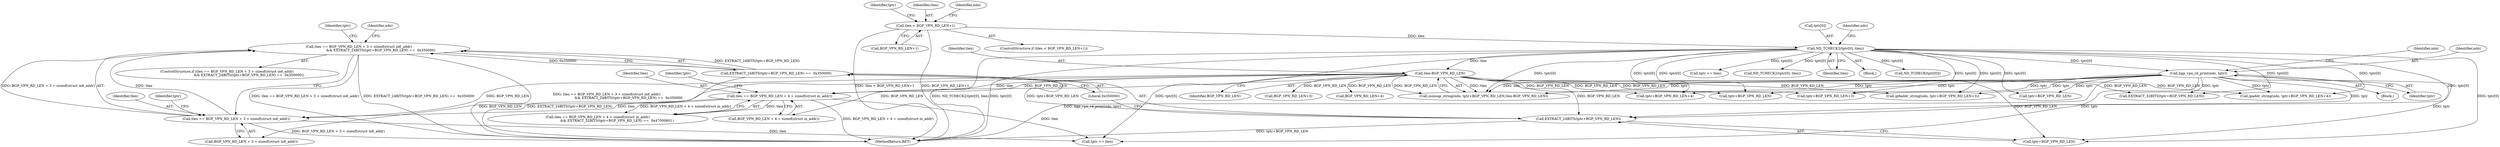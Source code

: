 digraph "0_tcpdump_af2cf04a9394c1a56227c2289ae8da262828294a@API" {
"1001057" [label="(Call,tlen == BGP_VPN_RD_LEN + 3 + sizeof(struct in6_addr)\n                                         && EXTRACT_24BITS(tptr+BGP_VPN_RD_LEN) ==  0x350000)"];
"1001058" [label="(Call,tlen == BGP_VPN_RD_LEN + 3 + sizeof(struct in6_addr))"];
"1001029" [label="(Call,tlen == BGP_VPN_RD_LEN + 4 + sizeof(struct in_addr))"];
"1001024" [label="(Call,tlen-BGP_VPN_RD_LEN)"];
"1001005" [label="(Call,ND_TCHECK2(tptr[0], tlen))"];
"1000990" [label="(Call,tlen < BGP_VPN_RD_LEN+1)"];
"1001066" [label="(Call,EXTRACT_24BITS(tptr+BGP_VPN_RD_LEN) ==  0x350000)"];
"1001067" [label="(Call,EXTRACT_24BITS(tptr+BGP_VPN_RD_LEN))"];
"1001016" [label="(Call,bgp_vpn_rd_print(ndo, tptr))"];
"1001068" [label="(Call,tptr+BGP_VPN_RD_LEN)"];
"1000990" [label="(Call,tlen < BGP_VPN_RD_LEN+1)"];
"1001020" [label="(Identifier,ndo)"];
"1001029" [label="(Call,tlen == BGP_VPN_RD_LEN + 4 + sizeof(struct in_addr))"];
"1001057" [label="(Call,tlen == BGP_VPN_RD_LEN + 3 + sizeof(struct in6_addr)\n                                         && EXTRACT_24BITS(tptr+BGP_VPN_RD_LEN) ==  0x350000)"];
"1001007" [label="(Identifier,tptr)"];
"1001039" [label="(Call,tptr+BGP_VPN_RD_LEN)"];
"1001130" [label="(Call,tptr += tlen)"];
"1001015" [label="(Block,)"];
"1001059" [label="(Identifier,tlen)"];
"1001025" [label="(Identifier,tlen)"];
"1001017" [label="(Identifier,ndo)"];
"1001024" [label="(Call,tlen-BGP_VPN_RD_LEN)"];
"1001085" [label="(Identifier,tptr)"];
"1002950" [label="(MethodReturn,RET)"];
"1001026" [label="(Identifier,BGP_VPN_RD_LEN)"];
"1001056" [label="(ControlStructure,if (tlen == BGP_VPN_RD_LEN + 3 + sizeof(struct in6_addr)\n                                         && EXTRACT_24BITS(tptr+BGP_VPN_RD_LEN) ==  0x350000))"];
"1001019" [label="(Call,isonsap_string(ndo, tptr+BGP_VPN_RD_LEN,tlen-BGP_VPN_RD_LEN))"];
"1001012" [label="(Identifier,ndo)"];
"1001021" [label="(Call,tptr+BGP_VPN_RD_LEN)"];
"1001092" [label="(Call,ND_TCHECK2(tptr[0], tlen))"];
"1001005" [label="(Call,ND_TCHECK2(tptr[0], tlen))"];
"1001067" [label="(Call,EXTRACT_24BITS(tptr+BGP_VPN_RD_LEN))"];
"1001079" [label="(Call,tptr+BGP_VPN_RD_LEN+3)"];
"1001081" [label="(Call,BGP_VPN_RD_LEN+3)"];
"1001009" [label="(Identifier,tlen)"];
"1001016" [label="(Call,bgp_vpn_rd_print(ndo, tptr))"];
"1001004" [label="(Block,)"];
"1001058" [label="(Call,tlen == BGP_VPN_RD_LEN + 3 + sizeof(struct in6_addr))"];
"1001040" [label="(Identifier,tptr)"];
"1000992" [label="(Call,BGP_VPN_RD_LEN+1)"];
"1001031" [label="(Call,BGP_VPN_RD_LEN + 4 + sizeof(struct in_addr))"];
"1001030" [label="(Identifier,tlen)"];
"1000991" [label="(Identifier,tlen)"];
"1001018" [label="(Identifier,tptr)"];
"1001077" [label="(Call,ip6addr_string(ndo, tptr+BGP_VPN_RD_LEN+3))"];
"1001133" [label="(Call,ND_TCHECK(tptr[0]))"];
"1001052" [label="(Call,BGP_VPN_RD_LEN+4)"];
"1001038" [label="(Call,EXTRACT_32BITS(tptr+BGP_VPN_RD_LEN))"];
"1001071" [label="(Literal,0x350000)"];
"1001006" [label="(Call,tptr[0])"];
"1001060" [label="(Call,BGP_VPN_RD_LEN + 3 + sizeof(struct in6_addr))"];
"1001074" [label="(Identifier,ndo)"];
"1001048" [label="(Call,ipaddr_string(ndo, tptr+BGP_VPN_RD_LEN+4))"];
"1001050" [label="(Call,tptr+BGP_VPN_RD_LEN+4)"];
"1000989" [label="(ControlStructure,if (tlen < BGP_VPN_RD_LEN+1))"];
"1001066" [label="(Call,EXTRACT_24BITS(tptr+BGP_VPN_RD_LEN) ==  0x350000)"];
"1001028" [label="(Call,tlen == BGP_VPN_RD_LEN + 4 + sizeof(struct in_addr)\n                                    && EXTRACT_32BITS(tptr+BGP_VPN_RD_LEN) ==  0x47000601)"];
"1001069" [label="(Identifier,tptr)"];
"1001084" [label="(Call,tptr += tlen)"];
"1000998" [label="(Identifier,ndo)"];
"1001057" -> "1001056"  [label="AST: "];
"1001057" -> "1001058"  [label="CFG: "];
"1001057" -> "1001066"  [label="CFG: "];
"1001058" -> "1001057"  [label="AST: "];
"1001066" -> "1001057"  [label="AST: "];
"1001074" -> "1001057"  [label="CFG: "];
"1001085" -> "1001057"  [label="CFG: "];
"1001057" -> "1002950"  [label="DDG: EXTRACT_24BITS(tptr+BGP_VPN_RD_LEN) ==  0x350000"];
"1001057" -> "1002950"  [label="DDG: tlen == BGP_VPN_RD_LEN + 3 + sizeof(struct in6_addr)\n                                         && EXTRACT_24BITS(tptr+BGP_VPN_RD_LEN) ==  0x350000"];
"1001057" -> "1002950"  [label="DDG: tlen == BGP_VPN_RD_LEN + 3 + sizeof(struct in6_addr)"];
"1001058" -> "1001057"  [label="DDG: tlen"];
"1001058" -> "1001057"  [label="DDG: BGP_VPN_RD_LEN + 3 + sizeof(struct in6_addr)"];
"1001066" -> "1001057"  [label="DDG: EXTRACT_24BITS(tptr+BGP_VPN_RD_LEN)"];
"1001066" -> "1001057"  [label="DDG: 0x350000"];
"1001058" -> "1001060"  [label="CFG: "];
"1001059" -> "1001058"  [label="AST: "];
"1001060" -> "1001058"  [label="AST: "];
"1001069" -> "1001058"  [label="CFG: "];
"1001058" -> "1002950"  [label="DDG: BGP_VPN_RD_LEN + 3 + sizeof(struct in6_addr)"];
"1001029" -> "1001058"  [label="DDG: tlen"];
"1001024" -> "1001058"  [label="DDG: BGP_VPN_RD_LEN"];
"1001058" -> "1001084"  [label="DDG: tlen"];
"1001029" -> "1001028"  [label="AST: "];
"1001029" -> "1001031"  [label="CFG: "];
"1001030" -> "1001029"  [label="AST: "];
"1001031" -> "1001029"  [label="AST: "];
"1001040" -> "1001029"  [label="CFG: "];
"1001028" -> "1001029"  [label="CFG: "];
"1001029" -> "1002950"  [label="DDG: BGP_VPN_RD_LEN + 4 + sizeof(struct in_addr)"];
"1001029" -> "1001028"  [label="DDG: tlen"];
"1001029" -> "1001028"  [label="DDG: BGP_VPN_RD_LEN + 4 + sizeof(struct in_addr)"];
"1001024" -> "1001029"  [label="DDG: tlen"];
"1001024" -> "1001029"  [label="DDG: BGP_VPN_RD_LEN"];
"1001029" -> "1001084"  [label="DDG: tlen"];
"1001024" -> "1001019"  [label="AST: "];
"1001024" -> "1001026"  [label="CFG: "];
"1001025" -> "1001024"  [label="AST: "];
"1001026" -> "1001024"  [label="AST: "];
"1001019" -> "1001024"  [label="CFG: "];
"1001024" -> "1001019"  [label="DDG: tlen"];
"1001024" -> "1001019"  [label="DDG: BGP_VPN_RD_LEN"];
"1001005" -> "1001024"  [label="DDG: tlen"];
"1001024" -> "1001031"  [label="DDG: BGP_VPN_RD_LEN"];
"1001024" -> "1001038"  [label="DDG: BGP_VPN_RD_LEN"];
"1001024" -> "1001039"  [label="DDG: BGP_VPN_RD_LEN"];
"1001024" -> "1001048"  [label="DDG: BGP_VPN_RD_LEN"];
"1001024" -> "1001050"  [label="DDG: BGP_VPN_RD_LEN"];
"1001024" -> "1001052"  [label="DDG: BGP_VPN_RD_LEN"];
"1001024" -> "1001060"  [label="DDG: BGP_VPN_RD_LEN"];
"1001024" -> "1001067"  [label="DDG: BGP_VPN_RD_LEN"];
"1001024" -> "1001068"  [label="DDG: BGP_VPN_RD_LEN"];
"1001024" -> "1001077"  [label="DDG: BGP_VPN_RD_LEN"];
"1001024" -> "1001079"  [label="DDG: BGP_VPN_RD_LEN"];
"1001024" -> "1001081"  [label="DDG: BGP_VPN_RD_LEN"];
"1001005" -> "1001004"  [label="AST: "];
"1001005" -> "1001009"  [label="CFG: "];
"1001006" -> "1001005"  [label="AST: "];
"1001009" -> "1001005"  [label="AST: "];
"1001012" -> "1001005"  [label="CFG: "];
"1001005" -> "1002950"  [label="DDG: ND_TCHECK2(tptr[0], tlen)"];
"1001005" -> "1002950"  [label="DDG: tptr[0]"];
"1000990" -> "1001005"  [label="DDG: tlen"];
"1001005" -> "1001016"  [label="DDG: tptr[0]"];
"1001005" -> "1001019"  [label="DDG: tptr[0]"];
"1001005" -> "1001021"  [label="DDG: tptr[0]"];
"1001005" -> "1001038"  [label="DDG: tptr[0]"];
"1001005" -> "1001039"  [label="DDG: tptr[0]"];
"1001005" -> "1001048"  [label="DDG: tptr[0]"];
"1001005" -> "1001050"  [label="DDG: tptr[0]"];
"1001005" -> "1001067"  [label="DDG: tptr[0]"];
"1001005" -> "1001068"  [label="DDG: tptr[0]"];
"1001005" -> "1001077"  [label="DDG: tptr[0]"];
"1001005" -> "1001079"  [label="DDG: tptr[0]"];
"1001005" -> "1001084"  [label="DDG: tptr[0]"];
"1001005" -> "1001092"  [label="DDG: tptr[0]"];
"1001005" -> "1001130"  [label="DDG: tptr[0]"];
"1001005" -> "1001133"  [label="DDG: tptr[0]"];
"1000990" -> "1000989"  [label="AST: "];
"1000990" -> "1000992"  [label="CFG: "];
"1000991" -> "1000990"  [label="AST: "];
"1000992" -> "1000990"  [label="AST: "];
"1000998" -> "1000990"  [label="CFG: "];
"1001007" -> "1000990"  [label="CFG: "];
"1000990" -> "1002950"  [label="DDG: BGP_VPN_RD_LEN+1"];
"1000990" -> "1002950"  [label="DDG: tlen < BGP_VPN_RD_LEN+1"];
"1001066" -> "1001071"  [label="CFG: "];
"1001067" -> "1001066"  [label="AST: "];
"1001071" -> "1001066"  [label="AST: "];
"1001066" -> "1002950"  [label="DDG: EXTRACT_24BITS(tptr+BGP_VPN_RD_LEN)"];
"1001067" -> "1001066"  [label="DDG: tptr+BGP_VPN_RD_LEN"];
"1001067" -> "1001068"  [label="CFG: "];
"1001068" -> "1001067"  [label="AST: "];
"1001071" -> "1001067"  [label="CFG: "];
"1001067" -> "1002950"  [label="DDG: tptr+BGP_VPN_RD_LEN"];
"1001016" -> "1001067"  [label="DDG: tptr"];
"1001016" -> "1001015"  [label="AST: "];
"1001016" -> "1001018"  [label="CFG: "];
"1001017" -> "1001016"  [label="AST: "];
"1001018" -> "1001016"  [label="AST: "];
"1001020" -> "1001016"  [label="CFG: "];
"1001016" -> "1002950"  [label="DDG: bgp_vpn_rd_print(ndo, tptr)"];
"1001016" -> "1001019"  [label="DDG: ndo"];
"1001016" -> "1001019"  [label="DDG: tptr"];
"1001016" -> "1001021"  [label="DDG: tptr"];
"1001016" -> "1001038"  [label="DDG: tptr"];
"1001016" -> "1001039"  [label="DDG: tptr"];
"1001016" -> "1001048"  [label="DDG: tptr"];
"1001016" -> "1001050"  [label="DDG: tptr"];
"1001016" -> "1001068"  [label="DDG: tptr"];
"1001016" -> "1001077"  [label="DDG: tptr"];
"1001016" -> "1001079"  [label="DDG: tptr"];
"1001016" -> "1001084"  [label="DDG: tptr"];
}
